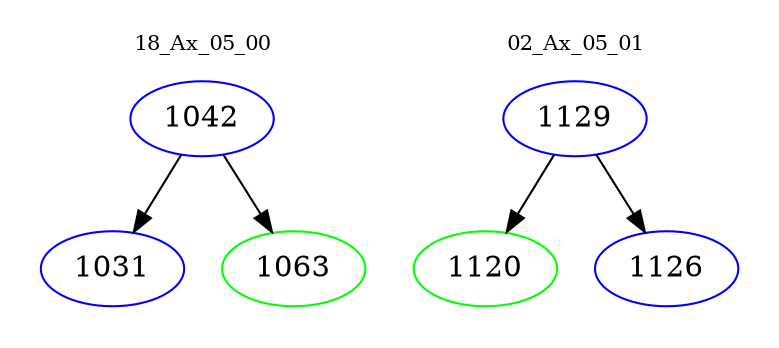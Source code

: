 digraph{
subgraph cluster_0 {
color = white
label = "18_Ax_05_00";
fontsize=10;
T0_1042 [label="1042", color="blue"]
T0_1042 -> T0_1031 [color="black"]
T0_1031 [label="1031", color="blue"]
T0_1042 -> T0_1063 [color="black"]
T0_1063 [label="1063", color="green"]
}
subgraph cluster_1 {
color = white
label = "02_Ax_05_01";
fontsize=10;
T1_1129 [label="1129", color="blue"]
T1_1129 -> T1_1120 [color="black"]
T1_1120 [label="1120", color="green"]
T1_1129 -> T1_1126 [color="black"]
T1_1126 [label="1126", color="blue"]
}
}
